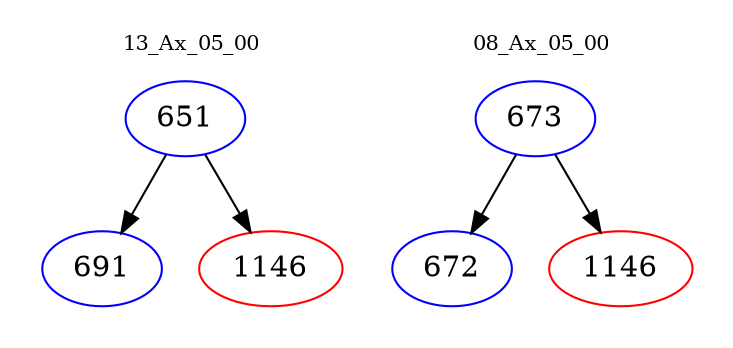digraph{
subgraph cluster_0 {
color = white
label = "13_Ax_05_00";
fontsize=10;
T0_651 [label="651", color="blue"]
T0_651 -> T0_691 [color="black"]
T0_691 [label="691", color="blue"]
T0_651 -> T0_1146 [color="black"]
T0_1146 [label="1146", color="red"]
}
subgraph cluster_1 {
color = white
label = "08_Ax_05_00";
fontsize=10;
T1_673 [label="673", color="blue"]
T1_673 -> T1_672 [color="black"]
T1_672 [label="672", color="blue"]
T1_673 -> T1_1146 [color="black"]
T1_1146 [label="1146", color="red"]
}
}
